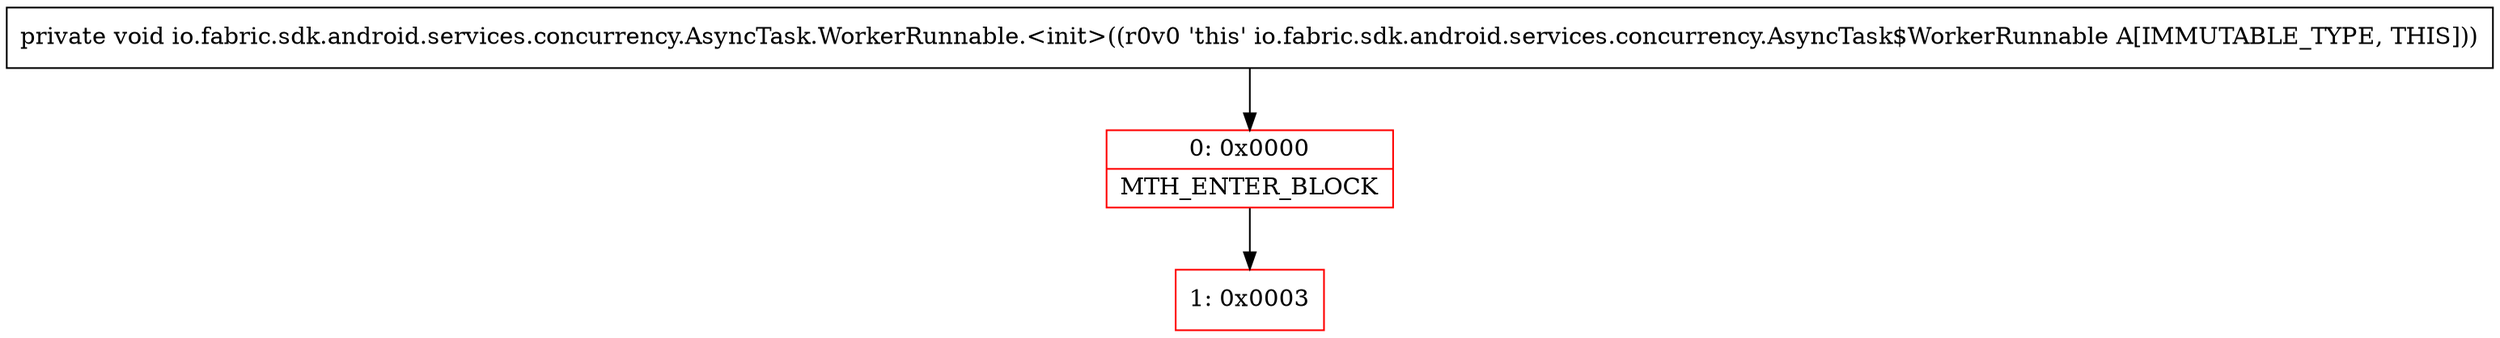 digraph "CFG forio.fabric.sdk.android.services.concurrency.AsyncTask.WorkerRunnable.\<init\>()V" {
subgraph cluster_Region_1847812120 {
label = "R(0)";
node [shape=record,color=blue];
}
Node_0 [shape=record,color=red,label="{0\:\ 0x0000|MTH_ENTER_BLOCK\l}"];
Node_1 [shape=record,color=red,label="{1\:\ 0x0003}"];
MethodNode[shape=record,label="{private void io.fabric.sdk.android.services.concurrency.AsyncTask.WorkerRunnable.\<init\>((r0v0 'this' io.fabric.sdk.android.services.concurrency.AsyncTask$WorkerRunnable A[IMMUTABLE_TYPE, THIS])) }"];
MethodNode -> Node_0;
Node_0 -> Node_1;
}

